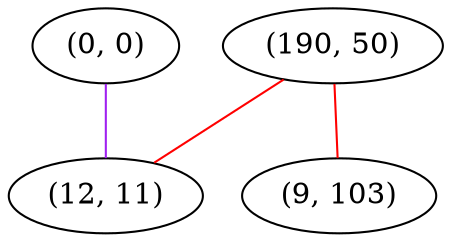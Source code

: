 graph "" {
"(0, 0)";
"(190, 50)";
"(12, 11)";
"(9, 103)";
"(0, 0)" -- "(12, 11)"  [color=purple, key=0, weight=4];
"(190, 50)" -- "(12, 11)"  [color=red, key=0, weight=1];
"(190, 50)" -- "(9, 103)"  [color=red, key=0, weight=1];
}

